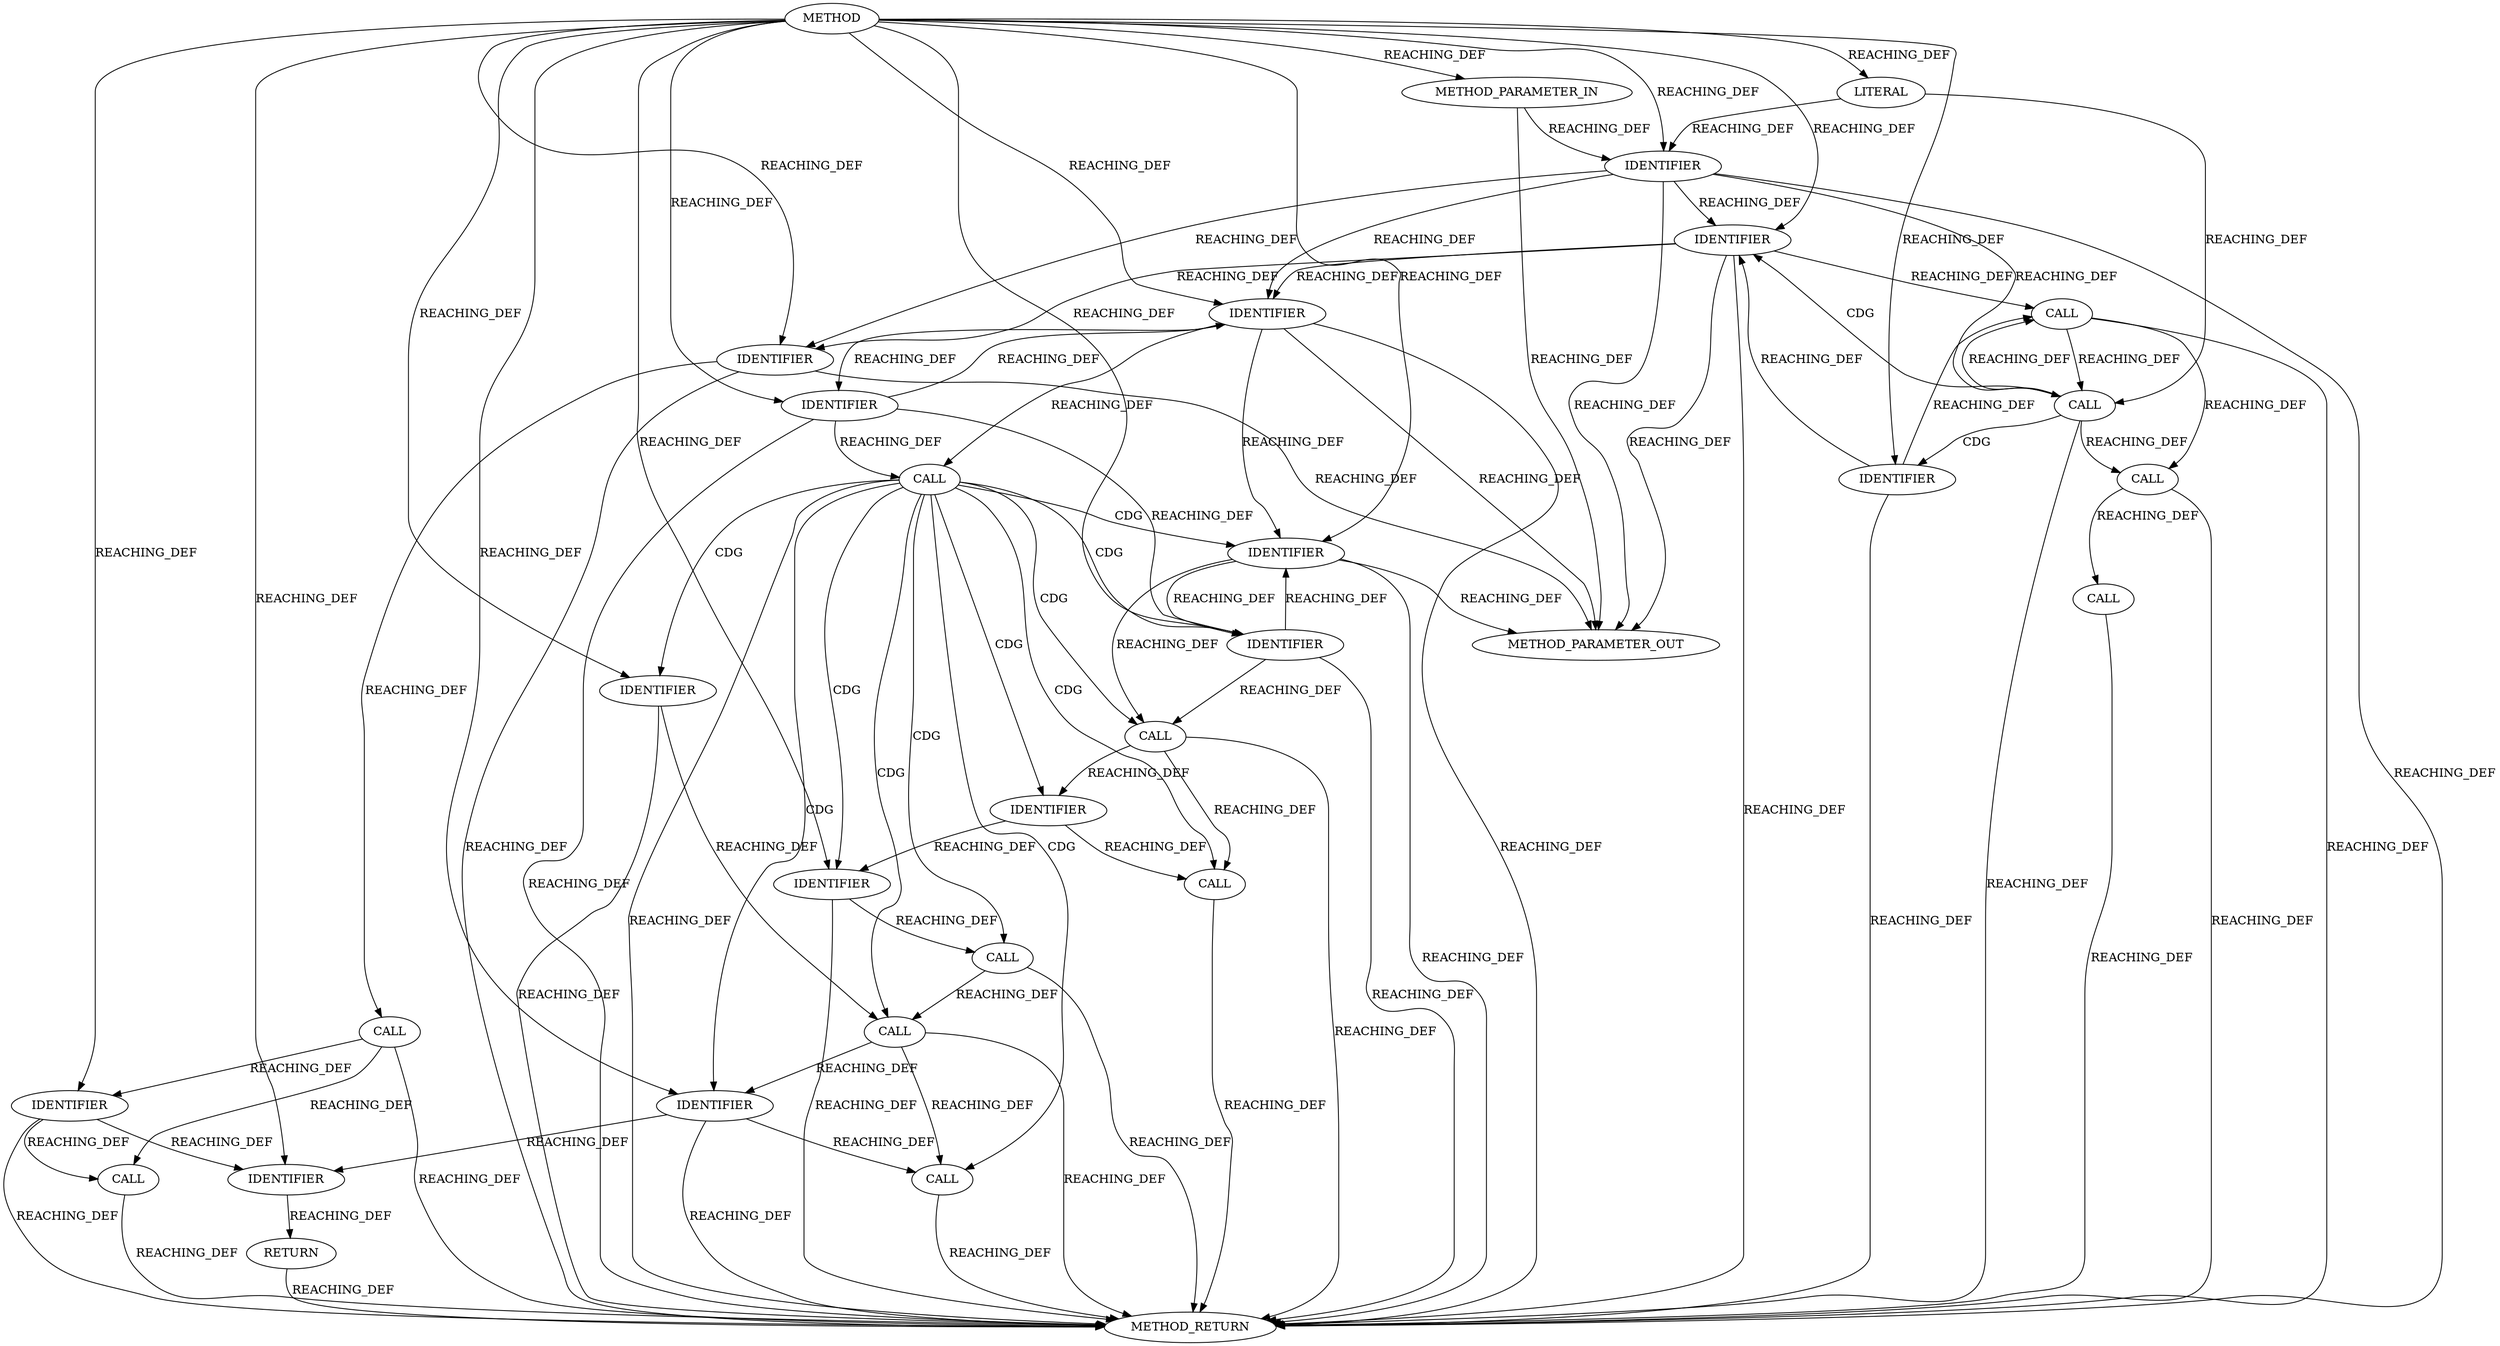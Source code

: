 strict digraph "" {
	node [label="\N"];
	1195	[ARGUMENT_INDEX=1,
		CODE=ctrl_len,
		COLUMN_NUMBER=14,
		LINE_NUMBER=398,
		NAME=ctrl_len,
		ORDER=1,
		TYPE_FULL_NAME=int,
		filename="messenger_v2.c",
		label=IDENTIFIER];
	1194	[ARGUMENT_INDEX=2,
		CODE="ctrl_len - CEPH_PREAMBLE_INLINE_LEN",
		COLUMN_NUMBER=14,
		DISPATCH_TYPE=STATIC_DISPATCH,
		LINE_NUMBER=398,
		METHOD_FULL_NAME="<operator>.subtraction",
		NAME="<operator>.subtraction",
		ORDER=2,
		TYPE_FULL_NAME="<empty>",
		filename="messenger_v2.c",
		label=CALL];
	1195 -> 1194	[VARIABLE=ctrl_len,
		label=REACHING_DEF];
	1196	[ARGUMENT_INDEX=2,
		CODE=CEPH_PREAMBLE_INLINE_LEN,
		COLUMN_NUMBER=25,
		LINE_NUMBER=398,
		NAME=CEPH_PREAMBLE_INLINE_LEN,
		ORDER=2,
		TYPE_FULL_NAME=ANY,
		filename="messenger_v2.c",
		label=IDENTIFIER];
	1195 -> 1196	[VARIABLE=ctrl_len,
		label=REACHING_DEF];
	1218	[CODE=RET,
		COLUMN_NUMBER=1,
		EVALUATION_STRATEGY=BY_VALUE,
		LINE_NUMBER=388,
		ORDER=4,
		TYPE_FULL_NAME=int,
		filename="messenger_v2.c",
		label=METHOD_RETURN];
	1195 -> 1218	[VARIABLE=ctrl_len,
		label=REACHING_DEF];
	13101	[CODE="int ctrl_len",
		COLUMN_NUMBER=28,
		EVALUATION_STRATEGY=BY_VALUE,
		INDEX=1,
		IS_VARIADIC=false,
		LINE_NUMBER=388,
		NAME=ctrl_len,
		ORDER=1,
		TYPE_FULL_NAME=int,
		filename="messenger_v2.c",
		label=METHOD_PARAMETER_OUT];
	1195 -> 13101	[VARIABLE=ctrl_len,
		label=REACHING_DEF];
	1194 -> 1218	[VARIABLE="ctrl_len - CEPH_PREAMBLE_INLINE_LEN",
		label=REACHING_DEF];
	1192	[ARGUMENT_INDEX=-1,
		CODE="rem_len = ctrl_len - CEPH_PREAMBLE_INLINE_LEN",
		COLUMN_NUMBER=4,
		DISPATCH_TYPE=STATIC_DISPATCH,
		LINE_NUMBER=398,
		METHOD_FULL_NAME="<operator>.assignment",
		NAME="<operator>.assignment",
		ORDER=1,
		TYPE_FULL_NAME="<empty>",
		filename="messenger_v2.c",
		label=CALL];
	1194 -> 1192	[VARIABLE="ctrl_len - CEPH_PREAMBLE_INLINE_LEN",
		label=REACHING_DEF];
	1193	[ARGUMENT_INDEX=1,
		CODE=rem_len,
		COLUMN_NUMBER=4,
		LINE_NUMBER=398,
		NAME=rem_len,
		ORDER=1,
		TYPE_FULL_NAME=int,
		filename="messenger_v2.c",
		label=IDENTIFIER];
	1194 -> 1193	[VARIABLE="ctrl_len - CEPH_PREAMBLE_INLINE_LEN",
		label=REACHING_DEF];
	1196 -> 1195	[VARIABLE=CEPH_PREAMBLE_INLINE_LEN,
		label=REACHING_DEF];
	1196 -> 1194	[VARIABLE=CEPH_PREAMBLE_INLINE_LEN,
		label=REACHING_DEF];
	1196 -> 1218	[VARIABLE=CEPH_PREAMBLE_INLINE_LEN,
		label=REACHING_DEF];
	1192 -> 1218	[VARIABLE="rem_len = ctrl_len - CEPH_PREAMBLE_INLINE_LEN",
		label=REACHING_DEF];
	1193 -> 1192	[VARIABLE=rem_len,
		label=REACHING_DEF];
	1201	[ARGUMENT_INDEX=1,
		CODE=rem_len,
		COLUMN_NUMBER=27,
		LINE_NUMBER=399,
		NAME=rem_len,
		ORDER=1,
		TYPE_FULL_NAME=int,
		filename="messenger_v2.c",
		label=IDENTIFIER];
	1193 -> 1201	[VARIABLE=rem_len,
		label=REACHING_DEF];
	1197	[ARGUMENT_INDEX=-1,
		CODE="head_len += padded_len(rem_len) + CEPH_GCM_TAG_LEN",
		COLUMN_NUMBER=4,
		DISPATCH_TYPE=STATIC_DISPATCH,
		LINE_NUMBER=399,
		METHOD_FULL_NAME="<operator>.assignmentPlus",
		NAME="<operator>.assignmentPlus",
		ORDER=2,
		TYPE_FULL_NAME="<empty>",
		filename="messenger_v2.c",
		label=CALL];
	1197 -> 1218	[VARIABLE="head_len += padded_len(rem_len) + CEPH_GCM_TAG_LEN",
		label=REACHING_DEF];
	1198	[ARGUMENT_INDEX=1,
		CODE=head_len,
		COLUMN_NUMBER=4,
		LINE_NUMBER=399,
		NAME=head_len,
		ORDER=1,
		TYPE_FULL_NAME=int,
		filename="messenger_v2.c",
		label=IDENTIFIER];
	1198 -> 1218	[VARIABLE=head_len,
		label=REACHING_DEF];
	1198 -> 1197	[VARIABLE=head_len,
		label=REACHING_DEF];
	1217	[ARGUMENT_INDEX=-1,
		CODE=head_len,
		COLUMN_NUMBER=9,
		LINE_NUMBER=406,
		NAME=head_len,
		ORDER=1,
		TYPE_FULL_NAME=int,
		filename="messenger_v2.c",
		label=IDENTIFIER];
	1198 -> 1217	[VARIABLE=head_len,
		label=REACHING_DEF];
	1216	[ARGUMENT_INDEX=-1,
		CODE="return head_len;",
		COLUMN_NUMBER=2,
		LINE_NUMBER=406,
		ORDER=5,
		filename="messenger_v2.c",
		label=RETURN];
	1217 -> 1216	[VARIABLE=head_len,
		label=REACHING_DEF];
	1173	[ARGUMENT_INDEX=-1,
		CODE="BUG_ON(ctrl_len < 0 || ctrl_len > CEPH_MSG_MAX_CONTROL_LEN)",
		COLUMN_NUMBER=2,
		DISPATCH_TYPE=STATIC_DISPATCH,
		LINE_NUMBER=393,
		METHOD_FULL_NAME=BUG_ON,
		NAME=BUG_ON,
		ORDER=3,
		TYPE_FULL_NAME="<empty>",
		filename="messenger_v2.c",
		label=CALL];
	1173 -> 1218	[VARIABLE="BUG_ON(ctrl_len < 0 || ctrl_len > CEPH_MSG_MAX_CONTROL_LEN)",
		label=REACHING_DEF];
	1216 -> 1218	[VARIABLE="<RET>",
		label=REACHING_DEF];
	1175	[ARGUMENT_INDEX=1,
		CODE="ctrl_len < 0",
		COLUMN_NUMBER=9,
		DISPATCH_TYPE=STATIC_DISPATCH,
		LINE_NUMBER=393,
		METHOD_FULL_NAME="<operator>.lessThan",
		NAME="<operator>.lessThan",
		ORDER=1,
		TYPE_FULL_NAME="<empty>",
		filename="messenger_v2.c",
		label=CALL];
	1175 -> 1218	[VARIABLE="ctrl_len < 0",
		label=REACHING_DEF];
	1174	[ARGUMENT_INDEX=1,
		CODE="ctrl_len < 0 || ctrl_len > CEPH_MSG_MAX_CONTROL_LEN",
		COLUMN_NUMBER=9,
		DISPATCH_TYPE=STATIC_DISPATCH,
		LINE_NUMBER=393,
		METHOD_FULL_NAME="<operator>.logicalOr",
		NAME="<operator>.logicalOr",
		ORDER=1,
		TYPE_FULL_NAME="<empty>",
		filename="messenger_v2.c",
		label=CALL];
	1175 -> 1174	[VARIABLE="ctrl_len < 0",
		label=REACHING_DEF];
	1178	[ARGUMENT_INDEX=2,
		CODE="ctrl_len > CEPH_MSG_MAX_CONTROL_LEN",
		COLUMN_NUMBER=25,
		DISPATCH_TYPE=STATIC_DISPATCH,
		LINE_NUMBER=393,
		METHOD_FULL_NAME="<operator>.greaterThan",
		NAME="<operator>.greaterThan",
		ORDER=2,
		TYPE_FULL_NAME="<empty>",
		filename="messenger_v2.c",
		label=CALL];
	1175 -> 1178	[VARIABLE="ctrl_len < 0",
		label=REACHING_DEF];
	1179	[ARGUMENT_INDEX=1,
		CODE=ctrl_len,
		COLUMN_NUMBER=25,
		LINE_NUMBER=393,
		NAME=ctrl_len,
		ORDER=1,
		TYPE_FULL_NAME=int,
		filename="messenger_v2.c",
		label=IDENTIFIER];
	1175 -> 1179	[label=CDG];
	1180	[ARGUMENT_INDEX=2,
		CODE=CEPH_MSG_MAX_CONTROL_LEN,
		COLUMN_NUMBER=36,
		LINE_NUMBER=393,
		NAME=CEPH_MSG_MAX_CONTROL_LEN,
		ORDER=2,
		TYPE_FULL_NAME=ANY,
		filename="messenger_v2.c",
		label=IDENTIFIER];
	1175 -> 1180	[label=CDG];
	1174 -> 1218	[VARIABLE="ctrl_len < 0 || ctrl_len > CEPH_MSG_MAX_CONTROL_LEN",
		label=REACHING_DEF];
	1174 -> 1173	[VARIABLE="ctrl_len < 0 || ctrl_len > CEPH_MSG_MAX_CONTROL_LEN",
		label=REACHING_DEF];
	1178 -> 1218	[VARIABLE="ctrl_len > CEPH_MSG_MAX_CONTROL_LEN",
		label=REACHING_DEF];
	1178 -> 1175	[VARIABLE="ctrl_len > CEPH_MSG_MAX_CONTROL_LEN",
		label=REACHING_DEF];
	1178 -> 1174	[VARIABLE="ctrl_len > CEPH_MSG_MAX_CONTROL_LEN",
		label=REACHING_DEF];
	1179 -> 1218	[VARIABLE=ctrl_len,
		label=REACHING_DEF];
	1179 -> 13101	[VARIABLE=ctrl_len,
		label=REACHING_DEF];
	1179 -> 1178	[VARIABLE=ctrl_len,
		label=REACHING_DEF];
	1214	[ARGUMENT_INDEX=1,
		CODE=ctrl_len,
		COLUMN_NUMBER=16,
		LINE_NUMBER=404,
		NAME=ctrl_len,
		ORDER=1,
		TYPE_FULL_NAME=int,
		filename="messenger_v2.c",
		label=IDENTIFIER];
	1179 -> 1214	[VARIABLE=ctrl_len,
		label=REACHING_DEF];
	1189	[ARGUMENT_INDEX=1,
		CODE=ctrl_len,
		COLUMN_NUMBER=7,
		LINE_NUMBER=397,
		NAME=ctrl_len,
		ORDER=1,
		TYPE_FULL_NAME=int,
		filename="messenger_v2.c",
		label=IDENTIFIER];
	1179 -> 1189	[VARIABLE=ctrl_len,
		label=REACHING_DEF];
	1180 -> 1218	[VARIABLE=CEPH_MSG_MAX_CONTROL_LEN,
		label=REACHING_DEF];
	1180 -> 1178	[VARIABLE=CEPH_MSG_MAX_CONTROL_LEN,
		label=REACHING_DEF];
	1180 -> 1179	[VARIABLE=CEPH_MSG_MAX_CONTROL_LEN,
		label=REACHING_DEF];
	1188	[ARGUMENT_INDEX=-1,
		CODE="ctrl_len > CEPH_PREAMBLE_INLINE_LEN",
		COLUMN_NUMBER=7,
		DISPATCH_TYPE=STATIC_DISPATCH,
		LINE_NUMBER=397,
		METHOD_FULL_NAME="<operator>.greaterThan",
		NAME="<operator>.greaterThan",
		ORDER=1,
		TYPE_FULL_NAME="<empty>",
		filename="messenger_v2.c",
		label=CALL];
	1188 -> 1195	[label=CDG];
	1188 -> 1194	[label=CDG];
	1188 -> 1196	[label=CDG];
	1188 -> 1218	[VARIABLE="ctrl_len > CEPH_PREAMBLE_INLINE_LEN",
		label=REACHING_DEF];
	1188 -> 1192	[label=CDG];
	1188 -> 1193	[label=CDG];
	1188 -> 1197	[label=CDG];
	1188 -> 1198	[label=CDG];
	1199	[ARGUMENT_INDEX=2,
		CODE="padded_len(rem_len) + CEPH_GCM_TAG_LEN",
		COLUMN_NUMBER=16,
		DISPATCH_TYPE=STATIC_DISPATCH,
		LINE_NUMBER=399,
		METHOD_FULL_NAME="<operator>.addition",
		NAME="<operator>.addition",
		ORDER=2,
		TYPE_FULL_NAME="<empty>",
		filename="messenger_v2.c",
		label=CALL];
	1188 -> 1199	[label=CDG];
	1200	[ARGUMENT_INDEX=1,
		CODE="padded_len(rem_len)",
		COLUMN_NUMBER=16,
		DISPATCH_TYPE=STATIC_DISPATCH,
		LINE_NUMBER=399,
		METHOD_FULL_NAME=padded_len,
		NAME=padded_len,
		ORDER=1,
		TYPE_FULL_NAME="<empty>",
		filename="messenger_v2.c",
		label=CALL];
	1188 -> 1200	[label=CDG];
	1188 -> 1201	[label=CDG];
	1202	[ARGUMENT_INDEX=2,
		CODE=CEPH_GCM_TAG_LEN,
		COLUMN_NUMBER=38,
		LINE_NUMBER=399,
		NAME=CEPH_GCM_TAG_LEN,
		ORDER=2,
		TYPE_FULL_NAME=ANY,
		filename="messenger_v2.c",
		label=IDENTIFIER];
	1188 -> 1202	[label=CDG];
	1199 -> 1218	[VARIABLE="padded_len(rem_len) + CEPH_GCM_TAG_LEN",
		label=REACHING_DEF];
	1199 -> 1197	[VARIABLE="padded_len(rem_len) + CEPH_GCM_TAG_LEN",
		label=REACHING_DEF];
	1199 -> 1198	[VARIABLE="padded_len(rem_len) + CEPH_GCM_TAG_LEN",
		label=REACHING_DEF];
	1200 -> 1218	[VARIABLE="padded_len(rem_len)",
		label=REACHING_DEF];
	1200 -> 1199	[VARIABLE="padded_len(rem_len)",
		label=REACHING_DEF];
	1201 -> 1218	[VARIABLE=rem_len,
		label=REACHING_DEF];
	1201 -> 1200	[VARIABLE=rem_len,
		label=REACHING_DEF];
	1202 -> 1218	[VARIABLE=CEPH_GCM_TAG_LEN,
		label=REACHING_DEF];
	1202 -> 1199	[VARIABLE=CEPH_GCM_TAG_LEN,
		label=REACHING_DEF];
	1214 -> 1218	[VARIABLE=ctrl_len,
		label=REACHING_DEF];
	1214 -> 13101	[VARIABLE=ctrl_len,
		label=REACHING_DEF];
	1213	[ARGUMENT_INDEX=2,
		CODE="ctrl_len + CEPH_CRC_LEN",
		COLUMN_NUMBER=16,
		DISPATCH_TYPE=STATIC_DISPATCH,
		LINE_NUMBER=404,
		METHOD_FULL_NAME="<operator>.addition",
		NAME="<operator>.addition",
		ORDER=2,
		TYPE_FULL_NAME="<empty>",
		filename="messenger_v2.c",
		label=CALL];
	1214 -> 1213	[VARIABLE=ctrl_len,
		label=REACHING_DEF];
	1213 -> 1218	[VARIABLE="ctrl_len + CEPH_CRC_LEN",
		label=REACHING_DEF];
	1211	[ARGUMENT_INDEX=1,
		CODE="head_len += ctrl_len + CEPH_CRC_LEN",
		COLUMN_NUMBER=4,
		DISPATCH_TYPE=STATIC_DISPATCH,
		LINE_NUMBER=404,
		METHOD_FULL_NAME="<operator>.assignmentPlus",
		NAME="<operator>.assignmentPlus",
		ORDER=1,
		TYPE_FULL_NAME="<empty>",
		filename="messenger_v2.c",
		label=CALL];
	1213 -> 1211	[VARIABLE="ctrl_len + CEPH_CRC_LEN",
		label=REACHING_DEF];
	1212	[ARGUMENT_INDEX=1,
		CODE=head_len,
		COLUMN_NUMBER=4,
		LINE_NUMBER=404,
		NAME=head_len,
		ORDER=1,
		TYPE_FULL_NAME=int,
		filename="messenger_v2.c",
		label=IDENTIFIER];
	1213 -> 1212	[VARIABLE="ctrl_len + CEPH_CRC_LEN",
		label=REACHING_DEF];
	1189 -> 1195	[VARIABLE=ctrl_len,
		label=REACHING_DEF];
	1189 -> 1218	[VARIABLE=ctrl_len,
		label=REACHING_DEF];
	1189 -> 13101	[VARIABLE=ctrl_len,
		label=REACHING_DEF];
	1189 -> 1188	[VARIABLE=ctrl_len,
		label=REACHING_DEF];
	1190	[ARGUMENT_INDEX=2,
		CODE=CEPH_PREAMBLE_INLINE_LEN,
		COLUMN_NUMBER=18,
		LINE_NUMBER=397,
		NAME=CEPH_PREAMBLE_INLINE_LEN,
		ORDER=2,
		TYPE_FULL_NAME=ANY,
		filename="messenger_v2.c",
		label=IDENTIFIER];
	1189 -> 1190	[VARIABLE=ctrl_len,
		label=REACHING_DEF];
	1176	[ARGUMENT_INDEX=1,
		CODE=ctrl_len,
		COLUMN_NUMBER=9,
		LINE_NUMBER=393,
		NAME=ctrl_len,
		ORDER=1,
		TYPE_FULL_NAME=int,
		filename="messenger_v2.c",
		label=IDENTIFIER];
	1176 -> 1218	[VARIABLE=ctrl_len,
		label=REACHING_DEF];
	1176 -> 13101	[VARIABLE=ctrl_len,
		label=REACHING_DEF];
	1176 -> 1175	[VARIABLE=ctrl_len,
		label=REACHING_DEF];
	1176 -> 1179	[VARIABLE=ctrl_len,
		label=REACHING_DEF];
	1176 -> 1214	[VARIABLE=ctrl_len,
		label=REACHING_DEF];
	1176 -> 1189	[VARIABLE=ctrl_len,
		label=REACHING_DEF];
	1211 -> 1218	[VARIABLE="head_len += ctrl_len + CEPH_CRC_LEN",
		label=REACHING_DEF];
	1167	[AST_PARENT_FULL_NAME="messenger_v2.c:<global>",
		AST_PARENT_TYPE=TYPE_DECL,
		CODE="static int head_onwire_len(int ctrl_len, bool secure)
{
	int head_len;
	int rem_len;

	BUG_ON(ctrl_len < 0 || ctrl_len > CEPH_MSG_\
MAX_CONTROL_LEN);

	if (secure) {
		head_len = CEPH_PREAMBLE_SECURE_LEN;
		if (ctrl_len > CEPH_PREAMBLE_INLINE_LEN) {
			rem_len = \
ctrl_len - CEPH_PREAMBLE_INLINE_LEN;
			head_len += padded_len(rem_len) + CEPH_GCM_TAG_LEN;
		}
	} else {
		head_len = CEPH_PREAMBLE_\
PLAIN_LEN;
		if (ctrl_len)
			head_len += ctrl_len + CEPH_CRC_LEN;
	}
	return head_len;
}",
		COLUMN_NUMBER=1,
		COLUMN_NUMBER_END=1,
		FILENAME="messenger_v2.c",
		FULL_NAME=head_onwire_len,
		IS_EXTERNAL=false,
		LINE_NUMBER=388,
		LINE_NUMBER_END=407,
		NAME=head_onwire_len,
		ORDER=28,
		SIGNATURE="int head_onwire_len (int,bool)",
		filename="messenger_v2.c",
		label=METHOD];
	1167 -> 1195	[label=REACHING_DEF];
	1167 -> 1196	[label=REACHING_DEF];
	1167 -> 1198	[label=REACHING_DEF];
	1167 -> 1217	[label=REACHING_DEF];
	1167 -> 1179	[label=REACHING_DEF];
	1167 -> 1180	[label=REACHING_DEF];
	1167 -> 1201	[label=REACHING_DEF];
	1167 -> 1202	[label=REACHING_DEF];
	1167 -> 1214	[label=REACHING_DEF];
	1167 -> 1189	[label=REACHING_DEF];
	1167 -> 1176	[label=REACHING_DEF];
	1168	[CODE="int ctrl_len",
		COLUMN_NUMBER=28,
		EVALUATION_STRATEGY=BY_VALUE,
		INDEX=1,
		IS_VARIADIC=false,
		LINE_NUMBER=388,
		NAME=ctrl_len,
		ORDER=1,
		TYPE_FULL_NAME=int,
		filename="messenger_v2.c",
		label=METHOD_PARAMETER_IN];
	1167 -> 1168	[label=REACHING_DEF];
	1177	[ARGUMENT_INDEX=2,
		CODE=0,
		COLUMN_NUMBER=20,
		LINE_NUMBER=393,
		ORDER=2,
		TYPE_FULL_NAME=int,
		filename="messenger_v2.c",
		label=LITERAL];
	1167 -> 1177	[label=REACHING_DEF];
	1167 -> 1190	[label=REACHING_DEF];
	1167 -> 1212	[label=REACHING_DEF];
	1168 -> 13101	[VARIABLE=ctrl_len,
		label=REACHING_DEF];
	1168 -> 1176	[VARIABLE=ctrl_len,
		label=REACHING_DEF];
	1177 -> 1175	[VARIABLE=0,
		label=REACHING_DEF];
	1177 -> 1176	[VARIABLE=0,
		label=REACHING_DEF];
	1190 -> 1196	[VARIABLE=CEPH_PREAMBLE_INLINE_LEN,
		label=REACHING_DEF];
	1190 -> 1218	[VARIABLE=CEPH_PREAMBLE_INLINE_LEN,
		label=REACHING_DEF];
	1190 -> 1188	[VARIABLE=CEPH_PREAMBLE_INLINE_LEN,
		label=REACHING_DEF];
	1190 -> 1189	[VARIABLE=CEPH_PREAMBLE_INLINE_LEN,
		label=REACHING_DEF];
	1212 -> 1218	[VARIABLE=head_len,
		label=REACHING_DEF];
	1212 -> 1217	[VARIABLE=head_len,
		label=REACHING_DEF];
	1212 -> 1211	[VARIABLE=head_len,
		label=REACHING_DEF];
}
